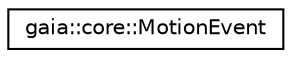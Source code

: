 digraph G
{
  edge [fontname="Helvetica",fontsize="10",labelfontname="Helvetica",labelfontsize="10"];
  node [fontname="Helvetica",fontsize="10",shape=record];
  rankdir=LR;
  Node1 [label="gaia::core::MotionEvent",height=0.2,width=0.4,color="black", fillcolor="white", style="filled",URL="$d6/dd6/classgaia_1_1core_1_1_motion_event.html",tooltip="Object used to report movement (mouse, pen, finger, trackball) events."];
}
